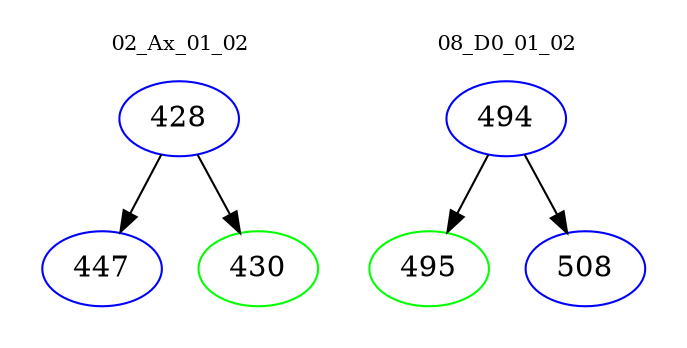 digraph{
subgraph cluster_0 {
color = white
label = "02_Ax_01_02";
fontsize=10;
T0_428 [label="428", color="blue"]
T0_428 -> T0_447 [color="black"]
T0_447 [label="447", color="blue"]
T0_428 -> T0_430 [color="black"]
T0_430 [label="430", color="green"]
}
subgraph cluster_1 {
color = white
label = "08_D0_01_02";
fontsize=10;
T1_494 [label="494", color="blue"]
T1_494 -> T1_495 [color="black"]
T1_495 [label="495", color="green"]
T1_494 -> T1_508 [color="black"]
T1_508 [label="508", color="blue"]
}
}
